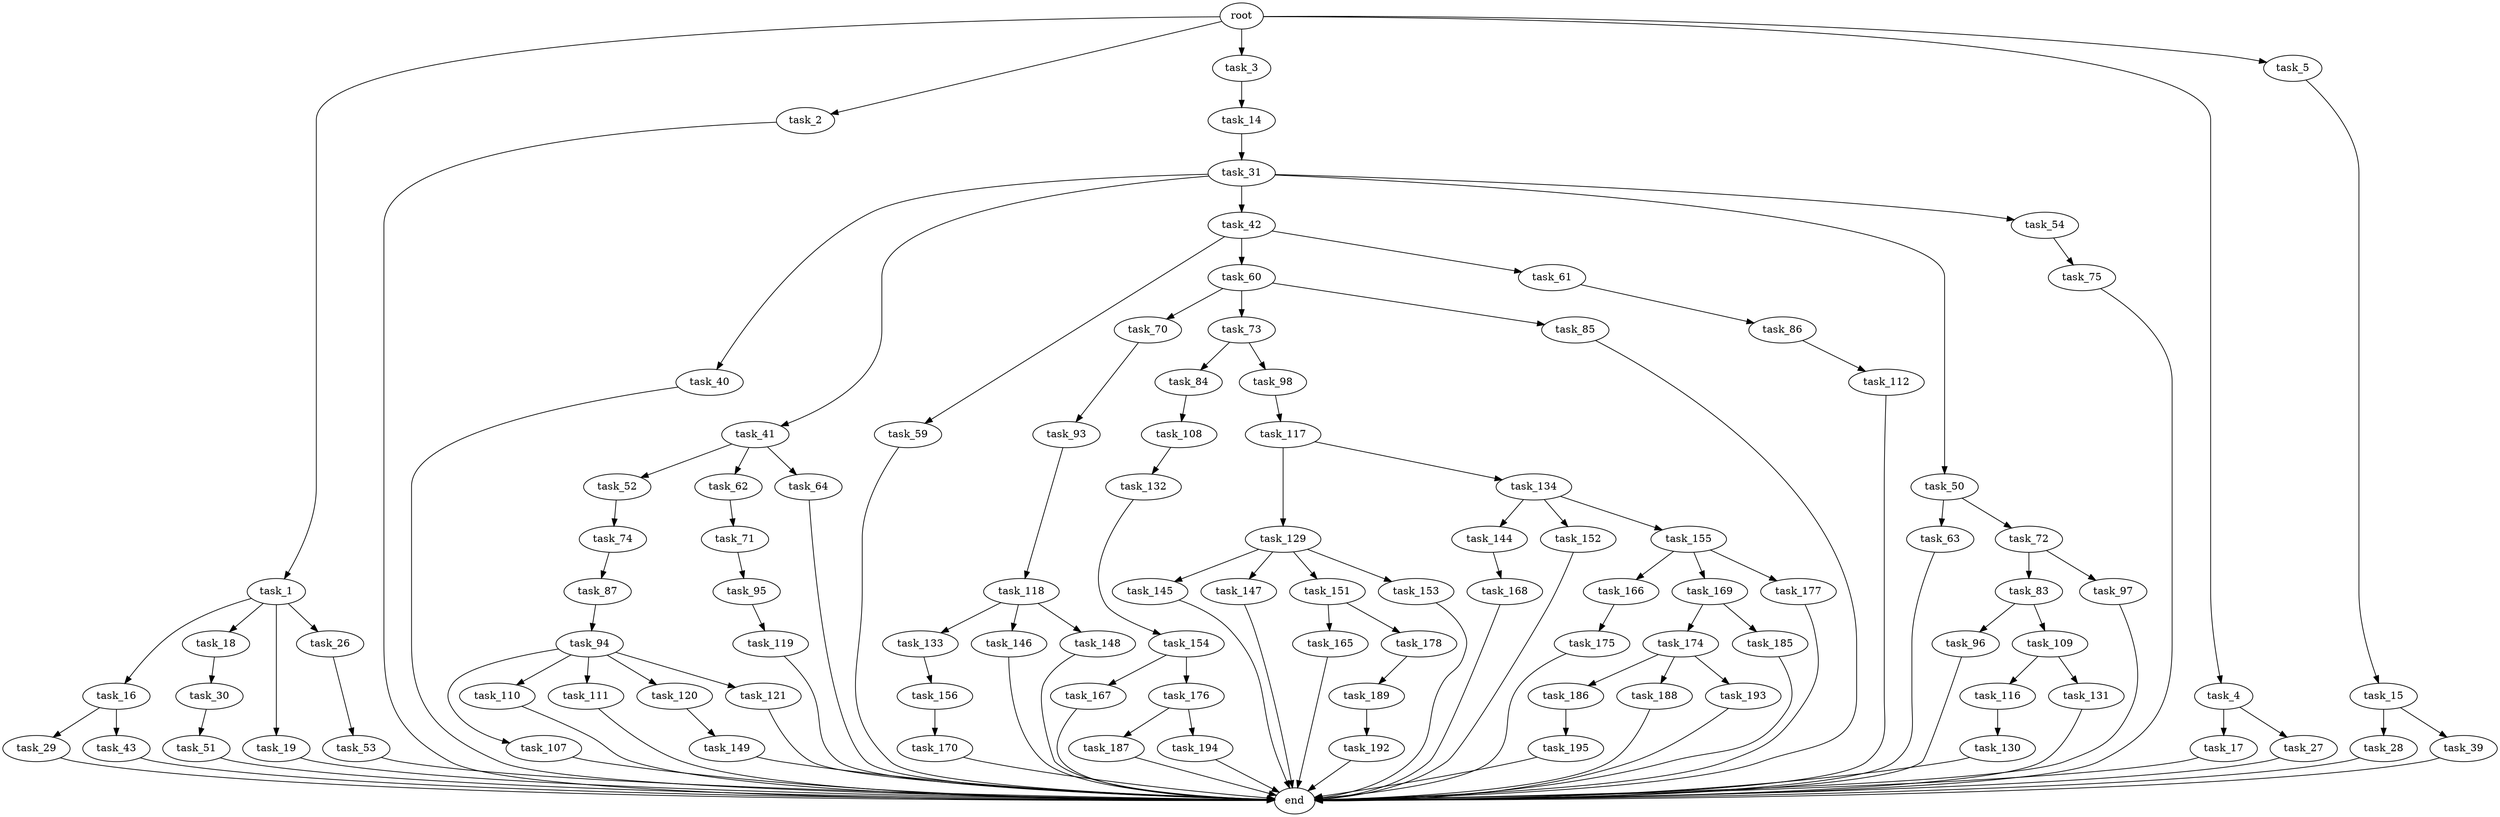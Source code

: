 digraph G {
  root [size="0.000000"];
  task_1 [size="8203546927.000000"];
  task_2 [size="596322461065.000000"];
  task_3 [size="100289347181.000000"];
  task_4 [size="12275056469.000000"];
  task_5 [size="168898399008.000000"];
  task_16 [size="368293445632.000000"];
  task_18 [size="1122850920.000000"];
  task_19 [size="15087958928.000000"];
  task_26 [size="1073741824000.000000"];
  end [size="0.000000"];
  task_14 [size="1073741824000.000000"];
  task_17 [size="5338038548.000000"];
  task_27 [size="8207129198.000000"];
  task_15 [size="18976097094.000000"];
  task_31 [size="782757789696.000000"];
  task_28 [size="7252933871.000000"];
  task_39 [size="298083149984.000000"];
  task_29 [size="1361976353.000000"];
  task_43 [size="71746285271.000000"];
  task_30 [size="53172006612.000000"];
  task_53 [size="2799233834.000000"];
  task_51 [size="368293445632.000000"];
  task_40 [size="709701614483.000000"];
  task_41 [size="12547460762.000000"];
  task_42 [size="782757789696.000000"];
  task_50 [size="28991029248.000000"];
  task_54 [size="549755813888.000000"];
  task_52 [size="549755813888.000000"];
  task_62 [size="549755813888.000000"];
  task_64 [size="33076504139.000000"];
  task_59 [size="3383540382.000000"];
  task_60 [size="605350046462.000000"];
  task_61 [size="8977533205.000000"];
  task_63 [size="83210140360.000000"];
  task_72 [size="368293445632.000000"];
  task_74 [size="68719476736.000000"];
  task_75 [size="839046200354.000000"];
  task_70 [size="549755813888.000000"];
  task_73 [size="368293445632.000000"];
  task_85 [size="41671465350.000000"];
  task_86 [size="368293445632.000000"];
  task_71 [size="956373537728.000000"];
  task_93 [size="782757789696.000000"];
  task_95 [size="77775490572.000000"];
  task_83 [size="28991029248.000000"];
  task_97 [size="521585676678.000000"];
  task_84 [size="782757789696.000000"];
  task_98 [size="8589934592.000000"];
  task_87 [size="369768506810.000000"];
  task_96 [size="36297163716.000000"];
  task_109 [size="28991029248.000000"];
  task_108 [size="434108033087.000000"];
  task_112 [size="28921833078.000000"];
  task_94 [size="134217728000.000000"];
  task_118 [size="340931412274.000000"];
  task_107 [size="68719476736.000000"];
  task_110 [size="549755813888.000000"];
  task_111 [size="134217728000.000000"];
  task_120 [size="4839567118.000000"];
  task_121 [size="782757789696.000000"];
  task_119 [size="1073741824000.000000"];
  task_117 [size="4049248426.000000"];
  task_132 [size="127179058470.000000"];
  task_116 [size="8589934592.000000"];
  task_131 [size="513286221188.000000"];
  task_130 [size="5079317160.000000"];
  task_129 [size="220404521532.000000"];
  task_134 [size="26189360669.000000"];
  task_133 [size="9417825366.000000"];
  task_146 [size="2530555278.000000"];
  task_148 [size="1073741824000.000000"];
  task_149 [size="19084788250.000000"];
  task_145 [size="5397592168.000000"];
  task_147 [size="1346371237562.000000"];
  task_151 [size="368293445632.000000"];
  task_153 [size="580778321680.000000"];
  task_154 [size="1073741824000.000000"];
  task_156 [size="549755813888.000000"];
  task_144 [size="39977847415.000000"];
  task_152 [size="131711428936.000000"];
  task_155 [size="449248330544.000000"];
  task_168 [size="8589934592.000000"];
  task_165 [size="266373791303.000000"];
  task_178 [size="782757789696.000000"];
  task_167 [size="1513105662.000000"];
  task_176 [size="934092534502.000000"];
  task_166 [size="123651856200.000000"];
  task_169 [size="629862765272.000000"];
  task_177 [size="408040229018.000000"];
  task_170 [size="519307857172.000000"];
  task_175 [size="11074970393.000000"];
  task_174 [size="1258998490.000000"];
  task_185 [size="27792045603.000000"];
  task_186 [size="8589934592.000000"];
  task_188 [size="782757789696.000000"];
  task_193 [size="1073741824000.000000"];
  task_187 [size="12716007387.000000"];
  task_194 [size="4351472130.000000"];
  task_189 [size="231928233984.000000"];
  task_195 [size="14626277373.000000"];
  task_192 [size="231928233984.000000"];

  root -> task_1 [size="1.000000"];
  root -> task_2 [size="1.000000"];
  root -> task_3 [size="1.000000"];
  root -> task_4 [size="1.000000"];
  root -> task_5 [size="1.000000"];
  task_1 -> task_16 [size="209715200.000000"];
  task_1 -> task_18 [size="209715200.000000"];
  task_1 -> task_19 [size="209715200.000000"];
  task_1 -> task_26 [size="209715200.000000"];
  task_2 -> end [size="1.000000"];
  task_3 -> task_14 [size="411041792.000000"];
  task_4 -> task_17 [size="209715200.000000"];
  task_4 -> task_27 [size="209715200.000000"];
  task_5 -> task_15 [size="134217728.000000"];
  task_16 -> task_29 [size="411041792.000000"];
  task_16 -> task_43 [size="411041792.000000"];
  task_18 -> task_30 [size="33554432.000000"];
  task_19 -> end [size="1.000000"];
  task_26 -> task_53 [size="838860800.000000"];
  task_14 -> task_31 [size="838860800.000000"];
  task_17 -> end [size="1.000000"];
  task_27 -> end [size="1.000000"];
  task_15 -> task_28 [size="838860800.000000"];
  task_15 -> task_39 [size="838860800.000000"];
  task_31 -> task_40 [size="679477248.000000"];
  task_31 -> task_41 [size="679477248.000000"];
  task_31 -> task_42 [size="679477248.000000"];
  task_31 -> task_50 [size="679477248.000000"];
  task_31 -> task_54 [size="679477248.000000"];
  task_28 -> end [size="1.000000"];
  task_39 -> end [size="1.000000"];
  task_29 -> end [size="1.000000"];
  task_43 -> end [size="1.000000"];
  task_30 -> task_51 [size="838860800.000000"];
  task_53 -> end [size="1.000000"];
  task_51 -> end [size="1.000000"];
  task_40 -> end [size="1.000000"];
  task_41 -> task_52 [size="536870912.000000"];
  task_41 -> task_62 [size="536870912.000000"];
  task_41 -> task_64 [size="536870912.000000"];
  task_42 -> task_59 [size="679477248.000000"];
  task_42 -> task_60 [size="679477248.000000"];
  task_42 -> task_61 [size="679477248.000000"];
  task_50 -> task_63 [size="75497472.000000"];
  task_50 -> task_72 [size="75497472.000000"];
  task_54 -> task_75 [size="536870912.000000"];
  task_52 -> task_74 [size="536870912.000000"];
  task_62 -> task_71 [size="536870912.000000"];
  task_64 -> end [size="1.000000"];
  task_59 -> end [size="1.000000"];
  task_60 -> task_70 [size="679477248.000000"];
  task_60 -> task_73 [size="679477248.000000"];
  task_60 -> task_85 [size="679477248.000000"];
  task_61 -> task_86 [size="33554432.000000"];
  task_63 -> end [size="1.000000"];
  task_72 -> task_83 [size="411041792.000000"];
  task_72 -> task_97 [size="411041792.000000"];
  task_74 -> task_87 [size="134217728.000000"];
  task_75 -> end [size="1.000000"];
  task_70 -> task_93 [size="536870912.000000"];
  task_73 -> task_84 [size="411041792.000000"];
  task_73 -> task_98 [size="411041792.000000"];
  task_85 -> end [size="1.000000"];
  task_86 -> task_112 [size="411041792.000000"];
  task_71 -> task_95 [size="679477248.000000"];
  task_93 -> task_118 [size="679477248.000000"];
  task_95 -> task_119 [size="134217728.000000"];
  task_83 -> task_96 [size="75497472.000000"];
  task_83 -> task_109 [size="75497472.000000"];
  task_97 -> end [size="1.000000"];
  task_84 -> task_108 [size="679477248.000000"];
  task_98 -> task_117 [size="33554432.000000"];
  task_87 -> task_94 [size="679477248.000000"];
  task_96 -> end [size="1.000000"];
  task_109 -> task_116 [size="75497472.000000"];
  task_109 -> task_131 [size="75497472.000000"];
  task_108 -> task_132 [size="838860800.000000"];
  task_112 -> end [size="1.000000"];
  task_94 -> task_107 [size="209715200.000000"];
  task_94 -> task_110 [size="209715200.000000"];
  task_94 -> task_111 [size="209715200.000000"];
  task_94 -> task_120 [size="209715200.000000"];
  task_94 -> task_121 [size="209715200.000000"];
  task_118 -> task_133 [size="838860800.000000"];
  task_118 -> task_146 [size="838860800.000000"];
  task_118 -> task_148 [size="838860800.000000"];
  task_107 -> end [size="1.000000"];
  task_110 -> end [size="1.000000"];
  task_111 -> end [size="1.000000"];
  task_120 -> task_149 [size="134217728.000000"];
  task_121 -> end [size="1.000000"];
  task_119 -> end [size="1.000000"];
  task_117 -> task_129 [size="301989888.000000"];
  task_117 -> task_134 [size="301989888.000000"];
  task_132 -> task_154 [size="411041792.000000"];
  task_116 -> task_130 [size="33554432.000000"];
  task_131 -> end [size="1.000000"];
  task_130 -> end [size="1.000000"];
  task_129 -> task_145 [size="536870912.000000"];
  task_129 -> task_147 [size="536870912.000000"];
  task_129 -> task_151 [size="536870912.000000"];
  task_129 -> task_153 [size="536870912.000000"];
  task_134 -> task_144 [size="838860800.000000"];
  task_134 -> task_152 [size="838860800.000000"];
  task_134 -> task_155 [size="838860800.000000"];
  task_133 -> task_156 [size="209715200.000000"];
  task_146 -> end [size="1.000000"];
  task_148 -> end [size="1.000000"];
  task_149 -> end [size="1.000000"];
  task_145 -> end [size="1.000000"];
  task_147 -> end [size="1.000000"];
  task_151 -> task_165 [size="411041792.000000"];
  task_151 -> task_178 [size="411041792.000000"];
  task_153 -> end [size="1.000000"];
  task_154 -> task_167 [size="838860800.000000"];
  task_154 -> task_176 [size="838860800.000000"];
  task_156 -> task_170 [size="536870912.000000"];
  task_144 -> task_168 [size="33554432.000000"];
  task_152 -> end [size="1.000000"];
  task_155 -> task_166 [size="536870912.000000"];
  task_155 -> task_169 [size="536870912.000000"];
  task_155 -> task_177 [size="536870912.000000"];
  task_168 -> end [size="1.000000"];
  task_165 -> end [size="1.000000"];
  task_178 -> task_189 [size="679477248.000000"];
  task_167 -> end [size="1.000000"];
  task_176 -> task_187 [size="838860800.000000"];
  task_176 -> task_194 [size="838860800.000000"];
  task_166 -> task_175 [size="301989888.000000"];
  task_169 -> task_174 [size="536870912.000000"];
  task_169 -> task_185 [size="536870912.000000"];
  task_177 -> end [size="1.000000"];
  task_170 -> end [size="1.000000"];
  task_175 -> end [size="1.000000"];
  task_174 -> task_186 [size="134217728.000000"];
  task_174 -> task_188 [size="134217728.000000"];
  task_174 -> task_193 [size="134217728.000000"];
  task_185 -> end [size="1.000000"];
  task_186 -> task_195 [size="33554432.000000"];
  task_188 -> end [size="1.000000"];
  task_193 -> end [size="1.000000"];
  task_187 -> end [size="1.000000"];
  task_194 -> end [size="1.000000"];
  task_189 -> task_192 [size="301989888.000000"];
  task_195 -> end [size="1.000000"];
  task_192 -> end [size="1.000000"];
}
